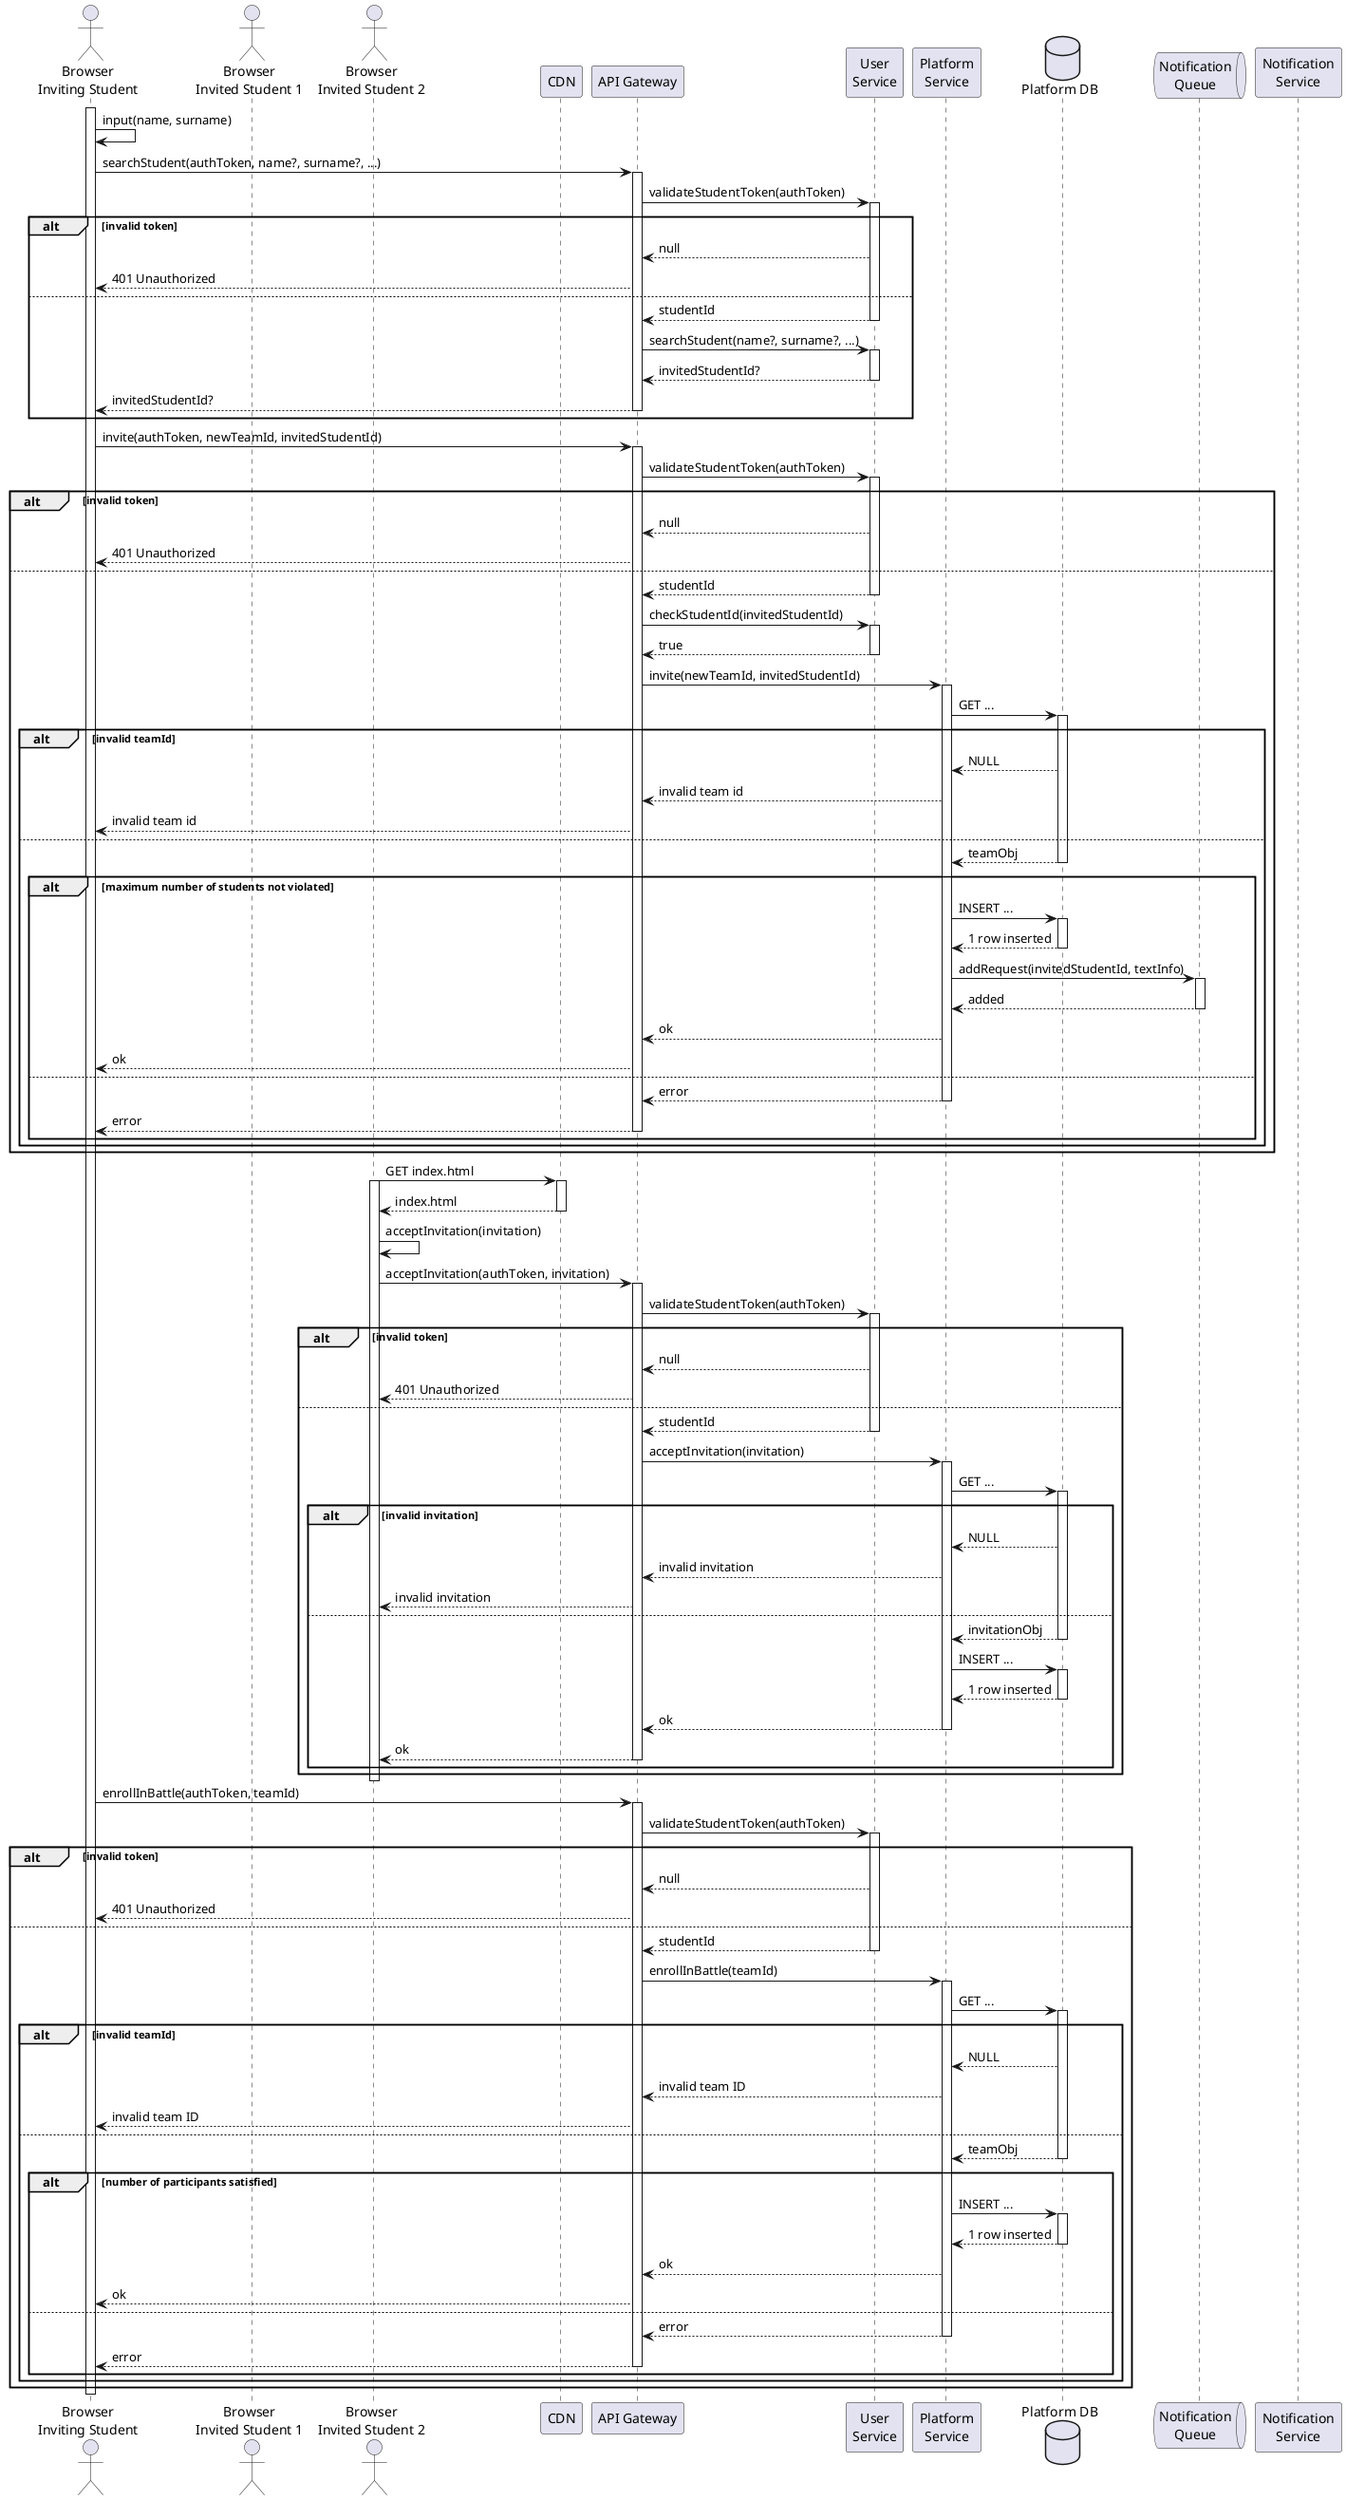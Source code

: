 @startuml RW4 - Students create a team for a tournament battle

actor "Browser\nInviting Student" as Browser
actor "Browser\nInvited Student 1" as Browser1
actor "Browser\nInvited Student 2" as Browser2
participant CDN
participant "API Gateway" as gateway
participant "User\nService" as auth

participant "Platform\nService" as platform
database "Platform DB" as platformDb

queue  "Notification\nQueue" as notificationQueue
participant "Notification\nService" as notification

'INVITE STUDENT 2
activate Browser
Browser -> Browser : input(name, surname)

Browser -> gateway ++ : searchStudent(authToken, name?, surname?, ...)
gateway -> auth ++ : validateStudentToken(authToken)
alt invalid token
    gateway <-- auth : null
    Browser <-- gateway : 401 Unauthorized
else
    gateway <-- auth -- : studentId
    gateway -> auth ++ : searchStudent(name?, surname?, ...)
    gateway <-- auth -- : invitedStudentId?
    Browser <-- gateway -- : invitedStudentId?
end

Browser -> gateway ++ : invite(authToken, newTeamId, invitedStudentId)
gateway -> auth ++ : validateStudentToken(authToken)
alt invalid token
    gateway <-- auth : null
    Browser <-- gateway : 401 Unauthorized
else
    gateway <-- auth -- : studentId
    gateway -> auth ++ : checkStudentId(invitedStudentId)
    gateway <-- auth -- : true
    gateway -> platform ++ : invite(newTeamId, invitedStudentId)
    platform -> platformDb ++ : GET ...

    alt invalid teamId
        platform <-- platformDb : NULL
        gateway <-- platform : invalid team id
        Browser <-- gateway : invalid team id
    else
        platform <-- platformDb -- : teamObj

        alt maximum number of students not violated
            platform -> platformDb ++ : INSERT ...
            platform <-- platformDb -- : 1 row inserted
            platform -> notificationQueue ++ : addRequest(invitedStudentId, textInfo)
            platform <-- notificationQueue -- : added
            gateway <-- platform : ok
            Browser <-- gateway : ok
        else
            gateway <-- platform -- : error
            Browser <-- gateway -- : error

        end
    end
end

'STUDENT 2 ACCEPTS INVITATION
Browser2 -> CDN ++ : GET index.html
activate Browser2
Browser2 <-- CDN -- : index.html
Browser2 -> Browser2 : acceptInvitation(invitation)
Browser2 -> gateway ++ : acceptInvitation(authToken, invitation)
gateway -> auth ++ : validateStudentToken(authToken)
alt invalid token
    gateway <-- auth : null
    Browser2 <-- gateway : 401 Unauthorized
else
    gateway <-- auth -- : studentId
    gateway -> platform ++ : acceptInvitation(invitation)
    platform -> platformDb ++ : GET ...

    alt invalid invitation
        platform <-- platformDb : NULL
        gateway <-- platform : invalid invitation
        Browser2 <-- gateway : invalid invitation
    else
        platform <-- platformDb -- : invitationObj
        platform -> platformDb ++ : INSERT ...
        platform <-- platformDb -- : 1 row inserted
        gateway <-- platform -- : ok
        Browser2 <-- gateway -- : ok
    end
end
deactivate Browser2

'PARTECIPATE
Browser -> gateway ++ : enrollInBattle(authToken, teamId)
gateway -> auth ++ : validateStudentToken(authToken)
alt invalid token
    gateway <-- auth : null
    Browser <-- gateway : 401 Unauthorized
else
    gateway <-- auth -- : studentId
    gateway -> platform ++ : enrollInBattle(teamId)
    platform -> platformDb ++ : GET ...

    alt invalid teamId
        platform <-- platformDb : NULL
        gateway <-- platform : invalid team ID
        Browser <-- gateway : invalid team ID
    else
        platform <-- platformDb -- : teamObj

        alt number of participants satisfied
            platform -> platformDb ++ : INSERT ...
            platform <-- platformDb -- : 1 row inserted
            gateway <-- platform : ok
            Browser <-- gateway : ok
        else
            gateway <-- platform -- : error
            Browser <-- gateway -- : error
        end
    end
end

deactivate Browser

@enduml